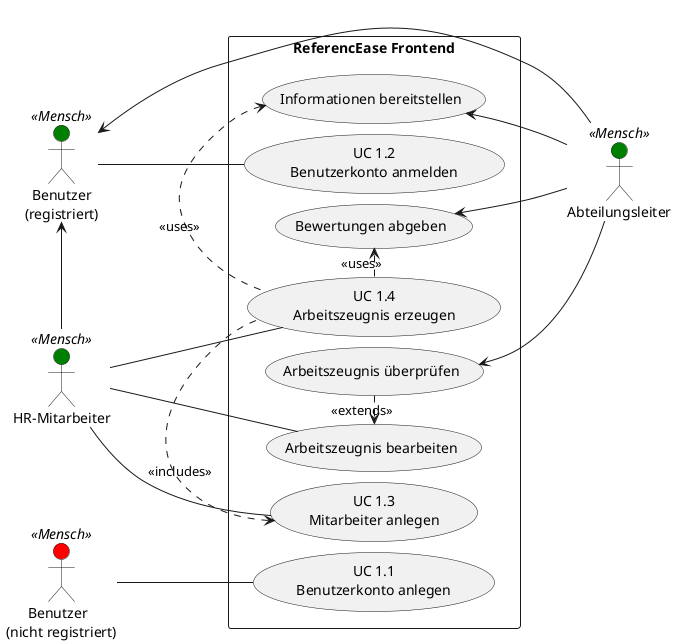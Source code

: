 @startuml
'https://plantuml.com/use-case-diagram
left to right direction

skinparam nodesep 10

actor "      Benutzer\n(nicht registriert)" as UserOffline << Mensch >> #red
actor "  Benutzer\n(registriert)" as UserOnline << Mensch >> #green

actor "HR-Mitarbeiter" as HR << Mensch >> #green
actor "Abteilungsleiter" as AL << Mensch >> #green

HR -l-> UserOnline
AL -l-> UserOnline


rectangle "ReferencEase Frontend" {

UserOffline -- (UC 1.1\nBenutzerkonto anlegen)
UserOnline -u- (UC 1.2\nBenutzerkonto anmelden)

HR -- (UC 1.3\nMitarbeiter anlegen)
HR -- (UC 1.4\nArbeitszeugnis erzeugen)
(UC 1.4\nArbeitszeugnis erzeugen) .l.> (Informationen bereitstellen) : <<uses>>
(UC 1.4\nArbeitszeugnis erzeugen) .> (Bewertungen abgeben) : <<uses>>
(Arbeitszeugnis überprüfen) .> (Arbeitszeugnis bearbeiten) : <<extends>>

HR -- (Arbeitszeugnis bearbeiten)
(UC 1.3\nMitarbeiter anlegen) <. (UC 1.4\nArbeitszeugnis erzeugen) : <<includes>>

(Informationen bereitstellen) <-- AL
(Bewertungen abgeben) <-- AL
(Arbeitszeugnis überprüfen) <-- AL
}
@enduml